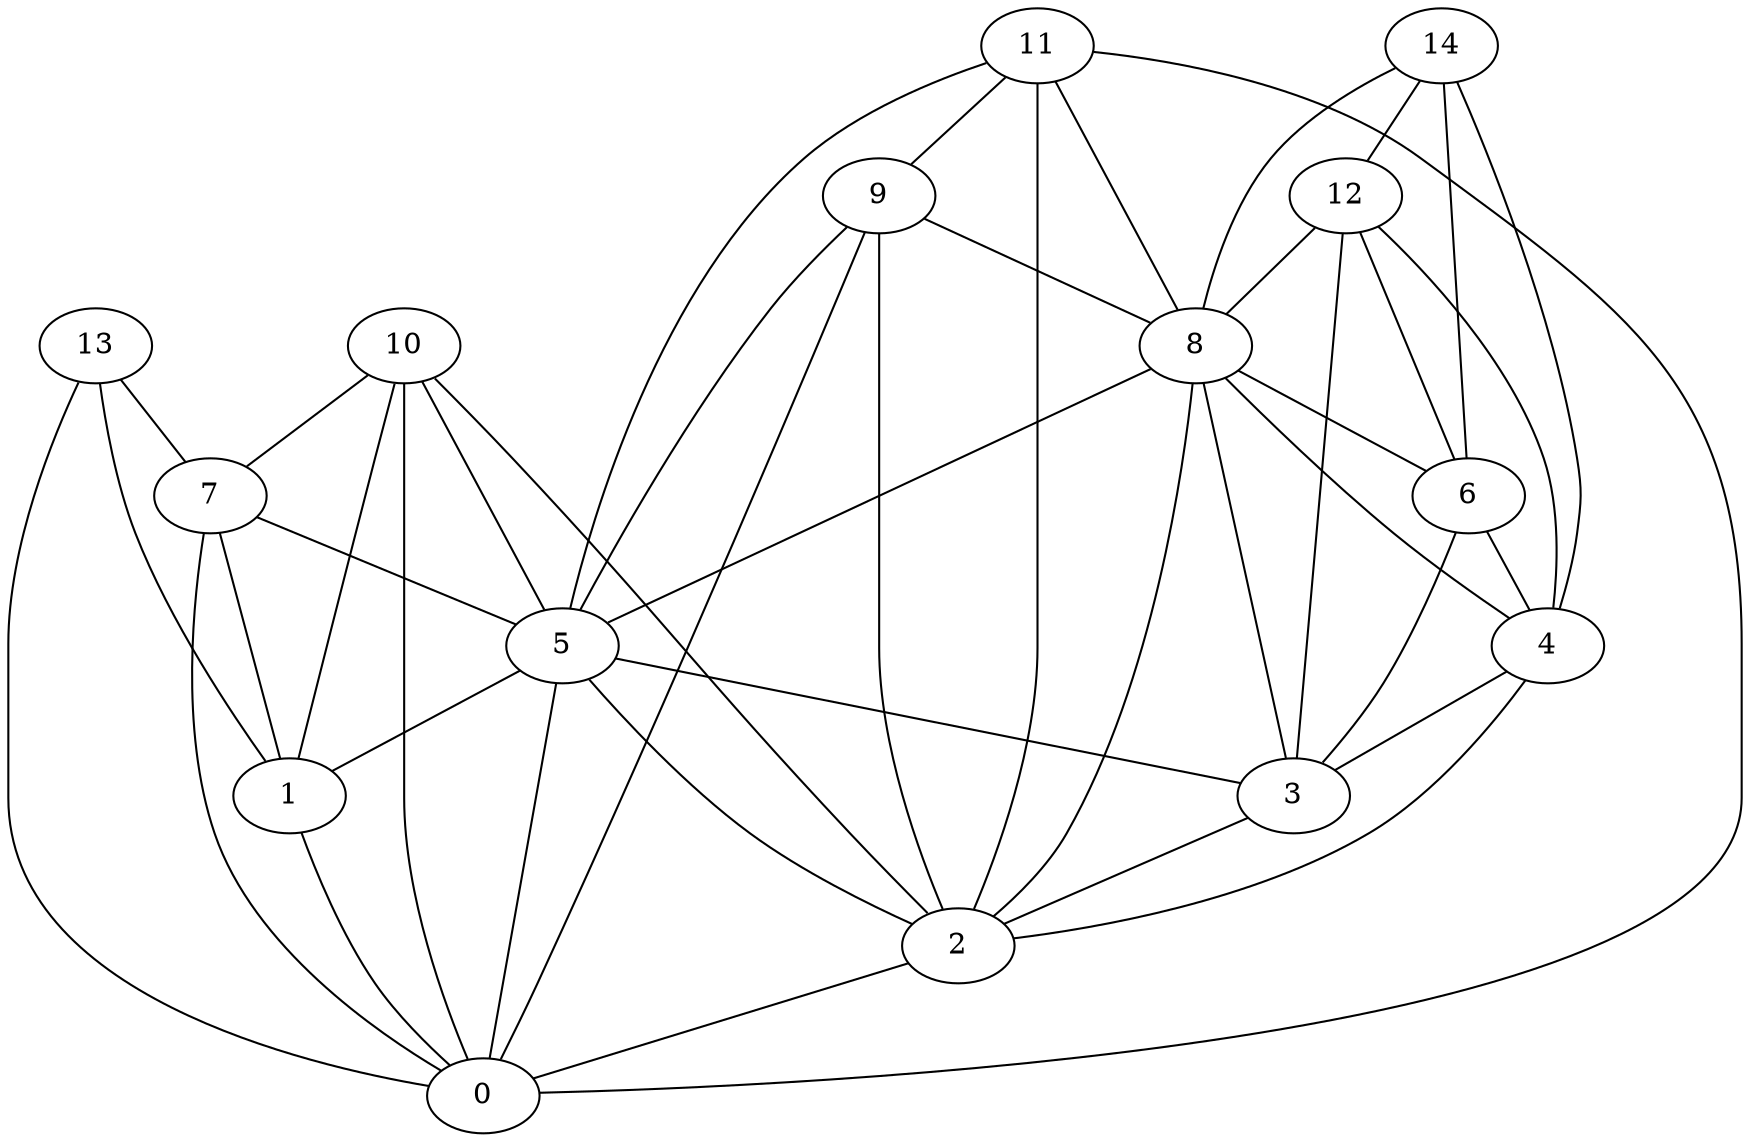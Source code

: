 digraph "sensornet-topology" {
label = "";
rankdir="BT";"0"->"1" [arrowhead = "both"] 
"0"->"2" [arrowhead = "both"] 
"0"->"5" [arrowhead = "both"] 
"0"->"7" [arrowhead = "both"] 
"0"->"9" [arrowhead = "both"] 
"0"->"10" [arrowhead = "both"] 
"0"->"11" [arrowhead = "both"] 
"0"->"13" [arrowhead = "both"] 
"1"->"5" [arrowhead = "both"] 
"1"->"7" [arrowhead = "both"] 
"1"->"10" [arrowhead = "both"] 
"1"->"13" [arrowhead = "both"] 
"2"->"3" [arrowhead = "both"] 
"2"->"4" [arrowhead = "both"] 
"2"->"5" [arrowhead = "both"] 
"2"->"8" [arrowhead = "both"] 
"2"->"9" [arrowhead = "both"] 
"2"->"10" [arrowhead = "both"] 
"2"->"11" [arrowhead = "both"] 
"3"->"4" [arrowhead = "both"] 
"3"->"5" [arrowhead = "both"] 
"3"->"6" [arrowhead = "both"] 
"3"->"8" [arrowhead = "both"] 
"3"->"12" [arrowhead = "both"] 
"4"->"6" [arrowhead = "both"] 
"4"->"8" [arrowhead = "both"] 
"4"->"12" [arrowhead = "both"] 
"4"->"14" [arrowhead = "both"] 
"5"->"7" [arrowhead = "both"] 
"5"->"8" [arrowhead = "both"] 
"5"->"9" [arrowhead = "both"] 
"5"->"10" [arrowhead = "both"] 
"5"->"11" [arrowhead = "both"] 
"6"->"8" [arrowhead = "both"] 
"6"->"12" [arrowhead = "both"] 
"6"->"14" [arrowhead = "both"] 
"7"->"10" [arrowhead = "both"] 
"7"->"13" [arrowhead = "both"] 
"8"->"9" [arrowhead = "both"] 
"8"->"11" [arrowhead = "both"] 
"8"->"12" [arrowhead = "both"] 
"8"->"14" [arrowhead = "both"] 
"9"->"11" [arrowhead = "both"] 
"12"->"14" [arrowhead = "both"] 
}